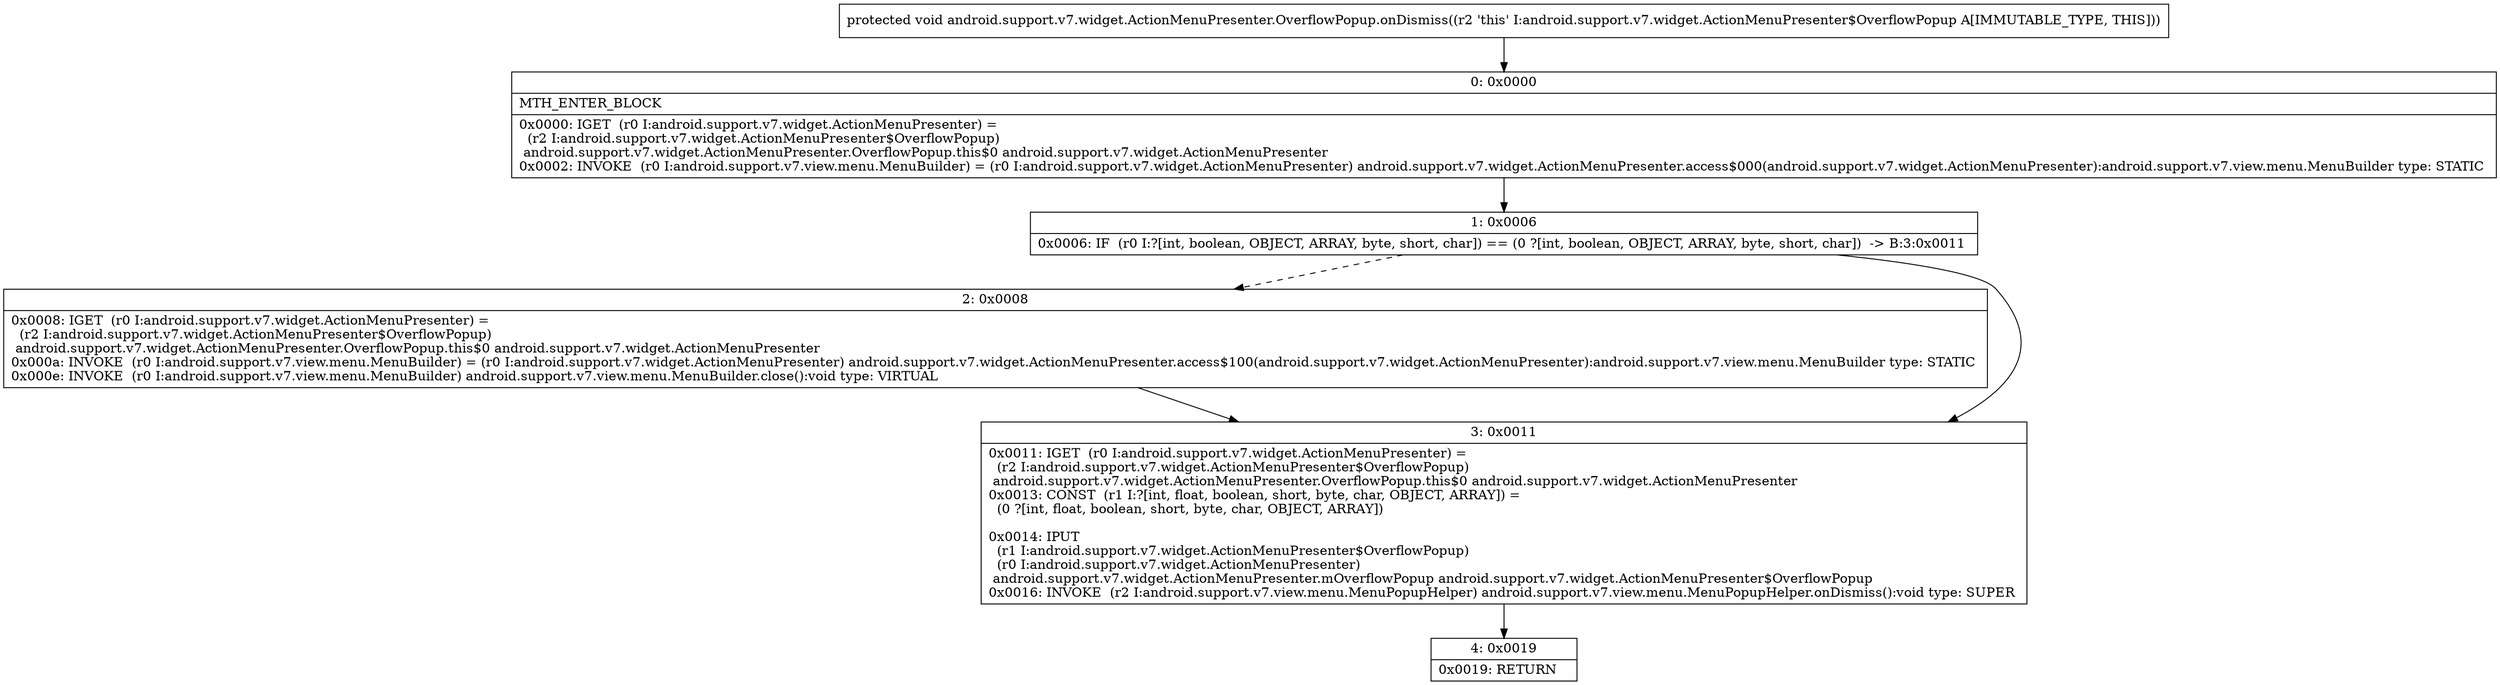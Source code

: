 digraph "CFG forandroid.support.v7.widget.ActionMenuPresenter.OverflowPopup.onDismiss()V" {
Node_0 [shape=record,label="{0\:\ 0x0000|MTH_ENTER_BLOCK\l|0x0000: IGET  (r0 I:android.support.v7.widget.ActionMenuPresenter) = \l  (r2 I:android.support.v7.widget.ActionMenuPresenter$OverflowPopup)\l android.support.v7.widget.ActionMenuPresenter.OverflowPopup.this$0 android.support.v7.widget.ActionMenuPresenter \l0x0002: INVOKE  (r0 I:android.support.v7.view.menu.MenuBuilder) = (r0 I:android.support.v7.widget.ActionMenuPresenter) android.support.v7.widget.ActionMenuPresenter.access$000(android.support.v7.widget.ActionMenuPresenter):android.support.v7.view.menu.MenuBuilder type: STATIC \l}"];
Node_1 [shape=record,label="{1\:\ 0x0006|0x0006: IF  (r0 I:?[int, boolean, OBJECT, ARRAY, byte, short, char]) == (0 ?[int, boolean, OBJECT, ARRAY, byte, short, char])  \-\> B:3:0x0011 \l}"];
Node_2 [shape=record,label="{2\:\ 0x0008|0x0008: IGET  (r0 I:android.support.v7.widget.ActionMenuPresenter) = \l  (r2 I:android.support.v7.widget.ActionMenuPresenter$OverflowPopup)\l android.support.v7.widget.ActionMenuPresenter.OverflowPopup.this$0 android.support.v7.widget.ActionMenuPresenter \l0x000a: INVOKE  (r0 I:android.support.v7.view.menu.MenuBuilder) = (r0 I:android.support.v7.widget.ActionMenuPresenter) android.support.v7.widget.ActionMenuPresenter.access$100(android.support.v7.widget.ActionMenuPresenter):android.support.v7.view.menu.MenuBuilder type: STATIC \l0x000e: INVOKE  (r0 I:android.support.v7.view.menu.MenuBuilder) android.support.v7.view.menu.MenuBuilder.close():void type: VIRTUAL \l}"];
Node_3 [shape=record,label="{3\:\ 0x0011|0x0011: IGET  (r0 I:android.support.v7.widget.ActionMenuPresenter) = \l  (r2 I:android.support.v7.widget.ActionMenuPresenter$OverflowPopup)\l android.support.v7.widget.ActionMenuPresenter.OverflowPopup.this$0 android.support.v7.widget.ActionMenuPresenter \l0x0013: CONST  (r1 I:?[int, float, boolean, short, byte, char, OBJECT, ARRAY]) = \l  (0 ?[int, float, boolean, short, byte, char, OBJECT, ARRAY])\l \l0x0014: IPUT  \l  (r1 I:android.support.v7.widget.ActionMenuPresenter$OverflowPopup)\l  (r0 I:android.support.v7.widget.ActionMenuPresenter)\l android.support.v7.widget.ActionMenuPresenter.mOverflowPopup android.support.v7.widget.ActionMenuPresenter$OverflowPopup \l0x0016: INVOKE  (r2 I:android.support.v7.view.menu.MenuPopupHelper) android.support.v7.view.menu.MenuPopupHelper.onDismiss():void type: SUPER \l}"];
Node_4 [shape=record,label="{4\:\ 0x0019|0x0019: RETURN   \l}"];
MethodNode[shape=record,label="{protected void android.support.v7.widget.ActionMenuPresenter.OverflowPopup.onDismiss((r2 'this' I:android.support.v7.widget.ActionMenuPresenter$OverflowPopup A[IMMUTABLE_TYPE, THIS])) }"];
MethodNode -> Node_0;
Node_0 -> Node_1;
Node_1 -> Node_2[style=dashed];
Node_1 -> Node_3;
Node_2 -> Node_3;
Node_3 -> Node_4;
}

